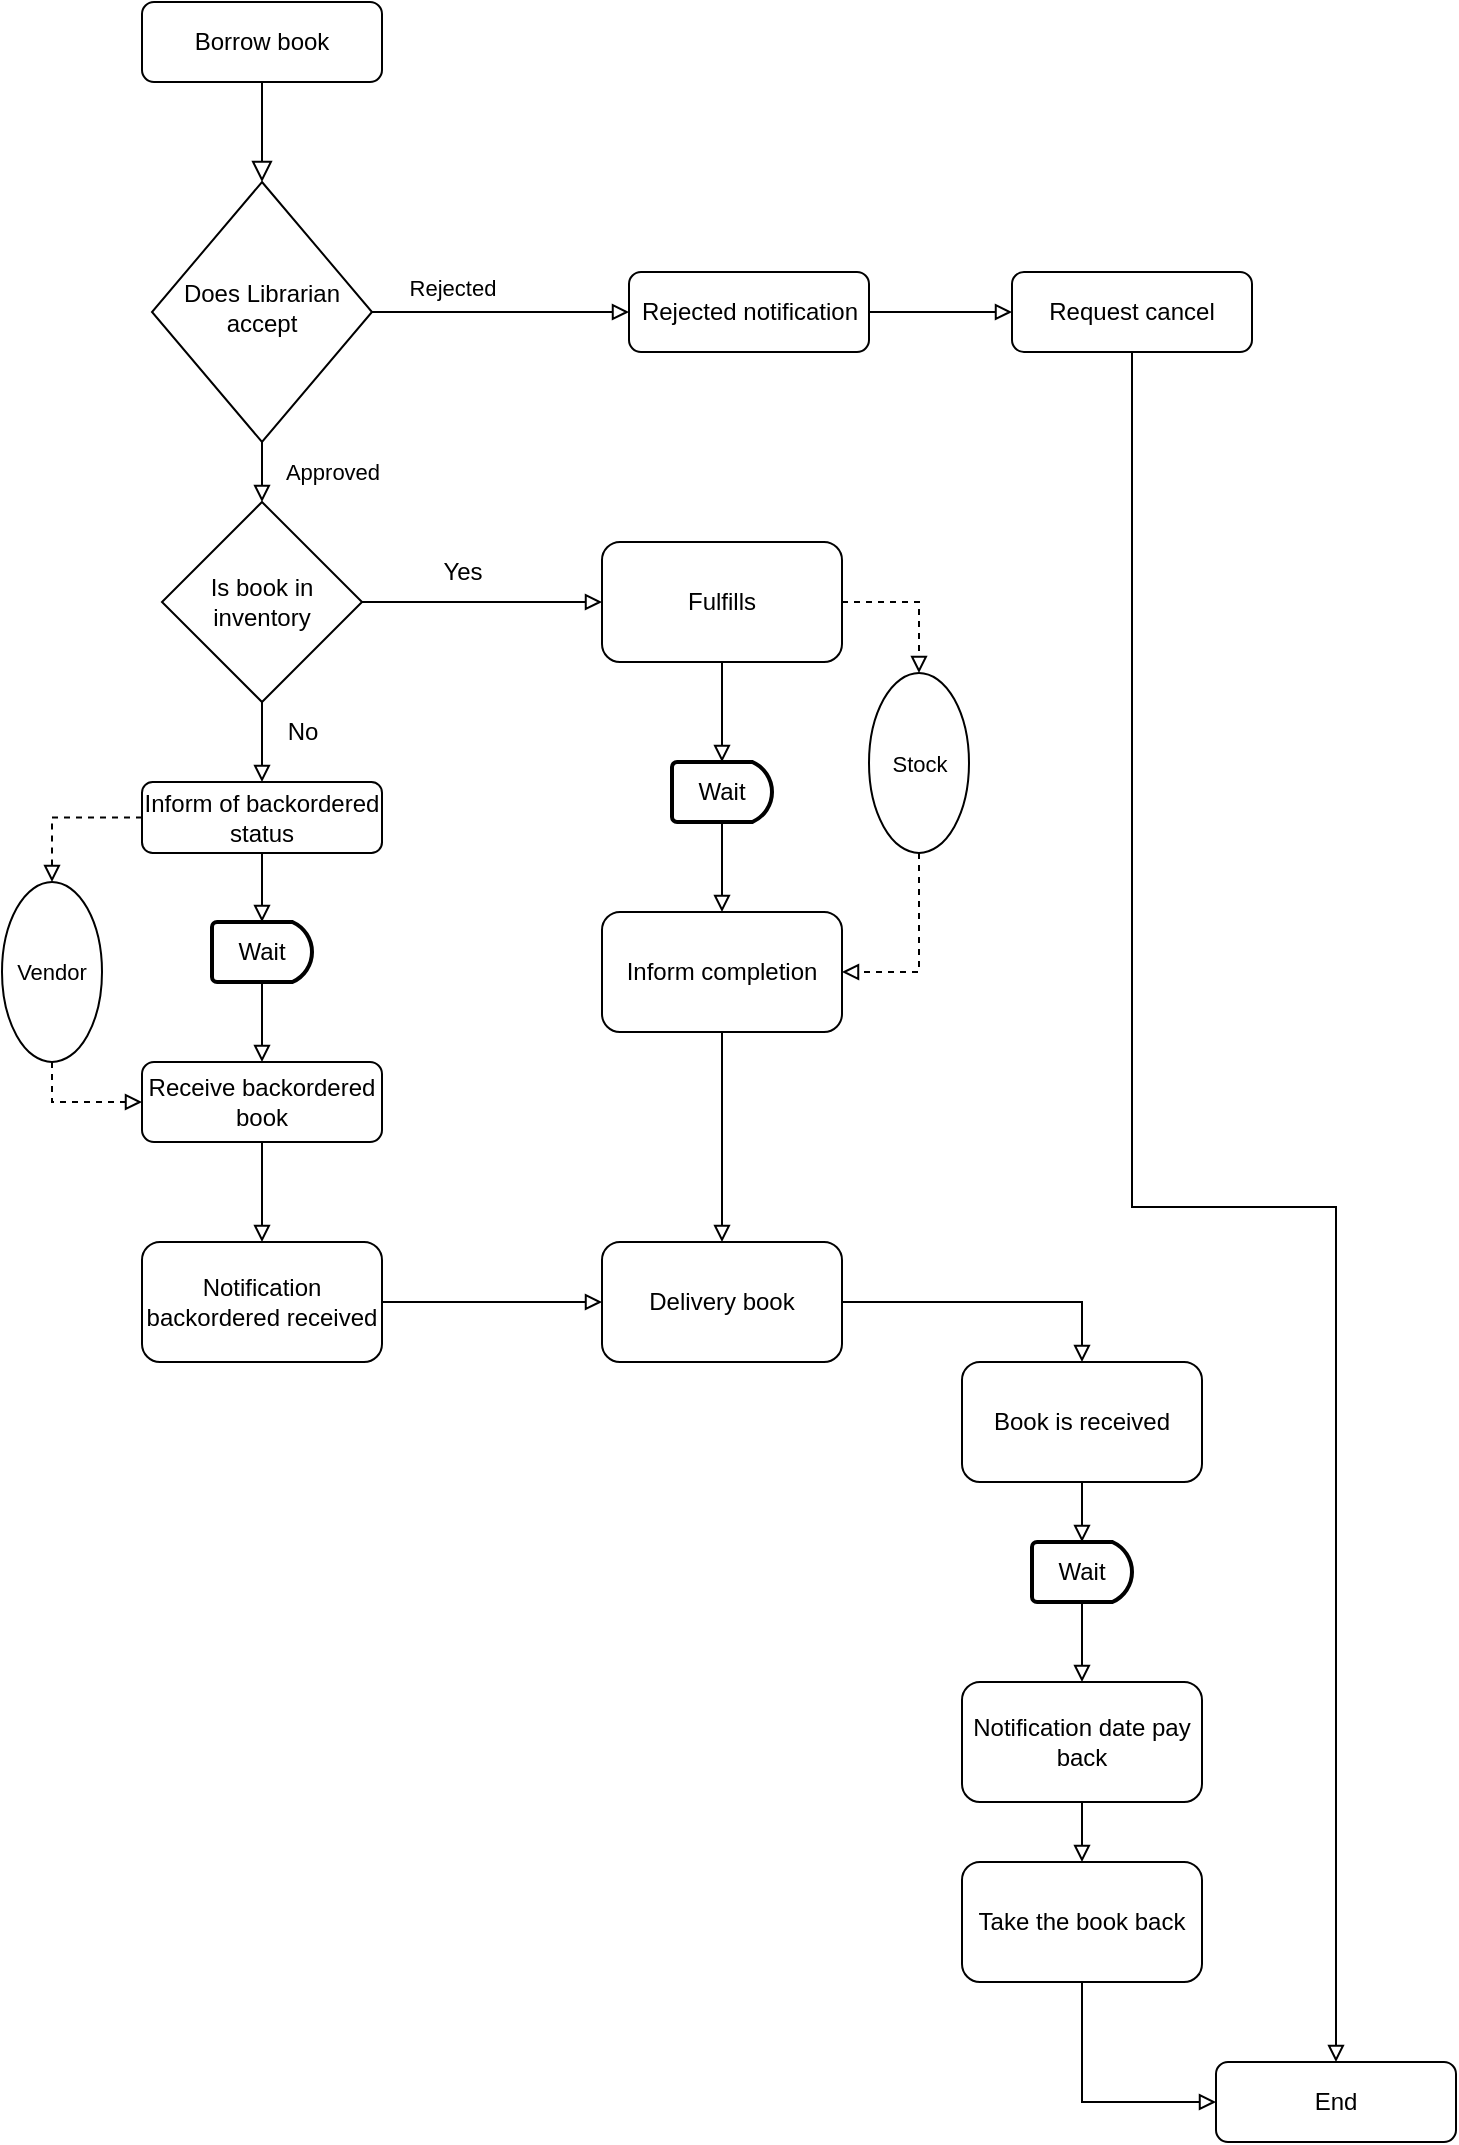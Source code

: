 <mxfile version="20.6.0" type="github">
  <diagram id="C5RBs43oDa-KdzZeNtuy" name="Page-1">
    <mxGraphModel dx="1117" dy="611" grid="1" gridSize="10" guides="1" tooltips="1" connect="1" arrows="1" fold="1" page="1" pageScale="1" pageWidth="827" pageHeight="1169" math="0" shadow="0">
      <root>
        <mxCell id="WIyWlLk6GJQsqaUBKTNV-0" />
        <mxCell id="WIyWlLk6GJQsqaUBKTNV-1" parent="WIyWlLk6GJQsqaUBKTNV-0" />
        <mxCell id="7vyjgsjqata19QfuYp4s-27" value="" style="rounded=0;html=1;jettySize=auto;orthogonalLoop=1;fontSize=11;endArrow=block;endFill=0;endSize=8;strokeWidth=1;shadow=0;labelBackgroundColor=none;edgeStyle=orthogonalEdgeStyle;" parent="WIyWlLk6GJQsqaUBKTNV-1" source="7vyjgsjqata19QfuYp4s-28" target="7vyjgsjqata19QfuYp4s-31" edge="1">
          <mxGeometry relative="1" as="geometry" />
        </mxCell>
        <mxCell id="7vyjgsjqata19QfuYp4s-28" value="Borrow book" style="rounded=1;whiteSpace=wrap;html=1;fontSize=12;glass=0;strokeWidth=1;shadow=0;" parent="WIyWlLk6GJQsqaUBKTNV-1" vertex="1">
          <mxGeometry x="170" y="90" width="120" height="40" as="geometry" />
        </mxCell>
        <mxCell id="7vyjgsjqata19QfuYp4s-29" value="" style="edgeStyle=orthogonalEdgeStyle;shape=connector;rounded=0;orthogonalLoop=1;jettySize=auto;html=1;labelBackgroundColor=default;strokeColor=default;strokeWidth=1;fontFamily=Helvetica;fontSize=11;fontColor=default;endArrow=block;endFill=0;entryX=0;entryY=0.5;entryDx=0;entryDy=0;" parent="WIyWlLk6GJQsqaUBKTNV-1" source="7vyjgsjqata19QfuYp4s-31" target="7vyjgsjqata19QfuYp4s-40" edge="1">
          <mxGeometry relative="1" as="geometry">
            <mxPoint x="350" y="245" as="targetPoint" />
          </mxGeometry>
        </mxCell>
        <mxCell id="7vyjgsjqata19QfuYp4s-69" style="edgeStyle=orthogonalEdgeStyle;rounded=0;orthogonalLoop=1;jettySize=auto;html=1;entryX=0.5;entryY=0;entryDx=0;entryDy=0;entryPerimeter=0;endArrow=block;endFill=0;" parent="WIyWlLk6GJQsqaUBKTNV-1" source="7vyjgsjqata19QfuYp4s-31" target="7vyjgsjqata19QfuYp4s-54" edge="1">
          <mxGeometry relative="1" as="geometry" />
        </mxCell>
        <mxCell id="7vyjgsjqata19QfuYp4s-31" value="Does Librarian accept" style="rhombus;whiteSpace=wrap;html=1;shadow=0;fontFamily=Helvetica;fontSize=12;align=center;strokeWidth=1;spacing=6;spacingTop=-4;" parent="WIyWlLk6GJQsqaUBKTNV-1" vertex="1">
          <mxGeometry x="175" y="180" width="110" height="130" as="geometry" />
        </mxCell>
        <mxCell id="7vyjgsjqata19QfuYp4s-68" style="edgeStyle=orthogonalEdgeStyle;rounded=0;orthogonalLoop=1;jettySize=auto;html=1;entryX=0;entryY=0.5;entryDx=0;entryDy=0;endArrow=block;endFill=0;" parent="WIyWlLk6GJQsqaUBKTNV-1" source="7vyjgsjqata19QfuYp4s-40" target="7vyjgsjqata19QfuYp4s-42" edge="1">
          <mxGeometry relative="1" as="geometry" />
        </mxCell>
        <mxCell id="7vyjgsjqata19QfuYp4s-40" value="Rejected notification" style="rounded=1;whiteSpace=wrap;html=1;fontSize=12;glass=0;strokeWidth=1;shadow=0;" parent="WIyWlLk6GJQsqaUBKTNV-1" vertex="1">
          <mxGeometry x="413.5" y="225" width="120" height="40" as="geometry" />
        </mxCell>
        <mxCell id="7vyjgsjqata19QfuYp4s-41" value="" style="edgeStyle=orthogonalEdgeStyle;shape=connector;rounded=0;orthogonalLoop=1;jettySize=auto;html=1;labelBackgroundColor=default;strokeColor=default;strokeWidth=1;fontFamily=Helvetica;fontSize=11;fontColor=default;endArrow=block;endFill=0;entryX=0.5;entryY=0;entryDx=0;entryDy=0;" parent="WIyWlLk6GJQsqaUBKTNV-1" source="7vyjgsjqata19QfuYp4s-42" target="7vyjgsjqata19QfuYp4s-45" edge="1">
          <mxGeometry relative="1" as="geometry">
            <mxPoint x="665" y="530" as="targetPoint" />
          </mxGeometry>
        </mxCell>
        <mxCell id="7vyjgsjqata19QfuYp4s-42" value="Request cancel" style="rounded=1;whiteSpace=wrap;html=1;fontSize=12;glass=0;strokeWidth=1;shadow=0;" parent="WIyWlLk6GJQsqaUBKTNV-1" vertex="1">
          <mxGeometry x="605" y="225" width="120" height="40" as="geometry" />
        </mxCell>
        <mxCell id="7vyjgsjqata19QfuYp4s-45" value="End" style="rounded=1;whiteSpace=wrap;html=1;fontSize=12;glass=0;strokeWidth=1;shadow=0;" parent="WIyWlLk6GJQsqaUBKTNV-1" vertex="1">
          <mxGeometry x="707" y="1120" width="120" height="40" as="geometry" />
        </mxCell>
        <mxCell id="7vyjgsjqata19QfuYp4s-48" value="Rejected" style="text;html=1;align=center;verticalAlign=middle;resizable=0;points=[];autosize=1;strokeColor=none;fillColor=none;fontSize=11;fontFamily=Helvetica;fontColor=default;" parent="WIyWlLk6GJQsqaUBKTNV-1" vertex="1">
          <mxGeometry x="290" y="218" width="70" height="30" as="geometry" />
        </mxCell>
        <mxCell id="7vyjgsjqata19QfuYp4s-49" value="Approved" style="text;html=1;align=center;verticalAlign=middle;resizable=0;points=[];autosize=1;strokeColor=none;fillColor=none;fontSize=11;fontFamily=Helvetica;fontColor=default;" parent="WIyWlLk6GJQsqaUBKTNV-1" vertex="1">
          <mxGeometry x="230" y="310" width="70" height="30" as="geometry" />
        </mxCell>
        <mxCell id="M3PrD7Hc3WXVOjsDAMgX-13" style="edgeStyle=orthogonalEdgeStyle;rounded=0;orthogonalLoop=1;jettySize=auto;html=1;entryX=1;entryY=0.5;entryDx=0;entryDy=0;dashed=1;endArrow=block;endFill=0;exitX=0.5;exitY=1;exitDx=0;exitDy=0;exitPerimeter=0;" edge="1" parent="WIyWlLk6GJQsqaUBKTNV-1" source="7vyjgsjqata19QfuYp4s-51" target="7vyjgsjqata19QfuYp4s-66">
          <mxGeometry relative="1" as="geometry" />
        </mxCell>
        <mxCell id="7vyjgsjqata19QfuYp4s-51" value="Stock" style="strokeWidth=1;html=1;shape=mxgraph.flowchart.start_2;whiteSpace=wrap;fontFamily=Helvetica;fontSize=11;fontColor=default;" parent="WIyWlLk6GJQsqaUBKTNV-1" vertex="1">
          <mxGeometry x="533.5" y="425.5" width="50" height="90" as="geometry" />
        </mxCell>
        <mxCell id="7vyjgsjqata19QfuYp4s-70" style="edgeStyle=orthogonalEdgeStyle;rounded=0;orthogonalLoop=1;jettySize=auto;html=1;entryX=0.5;entryY=0;entryDx=0;entryDy=0;endArrow=block;endFill=0;" parent="WIyWlLk6GJQsqaUBKTNV-1" source="7vyjgsjqata19QfuYp4s-54" target="7vyjgsjqata19QfuYp4s-55" edge="1">
          <mxGeometry relative="1" as="geometry" />
        </mxCell>
        <mxCell id="7vyjgsjqata19QfuYp4s-71" style="edgeStyle=orthogonalEdgeStyle;rounded=0;orthogonalLoop=1;jettySize=auto;html=1;entryX=0;entryY=0.5;entryDx=0;entryDy=0;endArrow=block;endFill=0;" parent="WIyWlLk6GJQsqaUBKTNV-1" source="7vyjgsjqata19QfuYp4s-54" target="M3PrD7Hc3WXVOjsDAMgX-0" edge="1">
          <mxGeometry relative="1" as="geometry" />
        </mxCell>
        <mxCell id="7vyjgsjqata19QfuYp4s-54" value="Is book in inventory" style="strokeWidth=1;html=1;shape=mxgraph.flowchart.decision;whiteSpace=wrap;" parent="WIyWlLk6GJQsqaUBKTNV-1" vertex="1">
          <mxGeometry x="180" y="340" width="100" height="100" as="geometry" />
        </mxCell>
        <mxCell id="7vyjgsjqata19QfuYp4s-72" style="edgeStyle=orthogonalEdgeStyle;rounded=0;orthogonalLoop=1;jettySize=auto;html=1;entryX=0.5;entryY=0;entryDx=0;entryDy=0;entryPerimeter=0;endArrow=block;endFill=0;" parent="WIyWlLk6GJQsqaUBKTNV-1" source="7vyjgsjqata19QfuYp4s-55" target="7vyjgsjqata19QfuYp4s-58" edge="1">
          <mxGeometry relative="1" as="geometry" />
        </mxCell>
        <mxCell id="M3PrD7Hc3WXVOjsDAMgX-15" style="edgeStyle=orthogonalEdgeStyle;rounded=0;orthogonalLoop=1;jettySize=auto;html=1;entryX=0.5;entryY=0;entryDx=0;entryDy=0;entryPerimeter=0;dashed=1;endArrow=block;endFill=0;" edge="1" parent="WIyWlLk6GJQsqaUBKTNV-1" source="7vyjgsjqata19QfuYp4s-55" target="M3PrD7Hc3WXVOjsDAMgX-14">
          <mxGeometry relative="1" as="geometry" />
        </mxCell>
        <mxCell id="7vyjgsjqata19QfuYp4s-55" value="Inform of backordered status" style="rounded=1;whiteSpace=wrap;html=1;" parent="WIyWlLk6GJQsqaUBKTNV-1" vertex="1">
          <mxGeometry x="170" y="480" width="120" height="35.5" as="geometry" />
        </mxCell>
        <mxCell id="7vyjgsjqata19QfuYp4s-74" value="" style="edgeStyle=orthogonalEdgeStyle;rounded=0;orthogonalLoop=1;jettySize=auto;html=1;endArrow=block;endFill=0;" parent="WIyWlLk6GJQsqaUBKTNV-1" source="7vyjgsjqata19QfuYp4s-56" target="7vyjgsjqata19QfuYp4s-59" edge="1">
          <mxGeometry relative="1" as="geometry" />
        </mxCell>
        <mxCell id="7vyjgsjqata19QfuYp4s-56" value="Receive backordered book" style="rounded=1;whiteSpace=wrap;html=1;" parent="WIyWlLk6GJQsqaUBKTNV-1" vertex="1">
          <mxGeometry x="170" y="620" width="120" height="40" as="geometry" />
        </mxCell>
        <mxCell id="7vyjgsjqata19QfuYp4s-57" value="No" style="text;html=1;align=center;verticalAlign=middle;resizable=0;points=[];autosize=1;strokeColor=none;fillColor=none;" parent="WIyWlLk6GJQsqaUBKTNV-1" vertex="1">
          <mxGeometry x="230" y="440" width="40" height="30" as="geometry" />
        </mxCell>
        <mxCell id="7vyjgsjqata19QfuYp4s-73" value="" style="edgeStyle=orthogonalEdgeStyle;rounded=0;orthogonalLoop=1;jettySize=auto;html=1;endArrow=block;endFill=0;" parent="WIyWlLk6GJQsqaUBKTNV-1" source="7vyjgsjqata19QfuYp4s-58" target="7vyjgsjqata19QfuYp4s-56" edge="1">
          <mxGeometry relative="1" as="geometry" />
        </mxCell>
        <mxCell id="7vyjgsjqata19QfuYp4s-58" value="Wait" style="strokeWidth=2;html=1;shape=mxgraph.flowchart.delay;whiteSpace=wrap;" parent="WIyWlLk6GJQsqaUBKTNV-1" vertex="1">
          <mxGeometry x="205" y="550" width="50" height="30" as="geometry" />
        </mxCell>
        <mxCell id="7vyjgsjqata19QfuYp4s-76" style="edgeStyle=orthogonalEdgeStyle;rounded=0;orthogonalLoop=1;jettySize=auto;html=1;entryX=0;entryY=0.5;entryDx=0;entryDy=0;endArrow=block;endFill=0;" parent="WIyWlLk6GJQsqaUBKTNV-1" source="7vyjgsjqata19QfuYp4s-59" target="7vyjgsjqata19QfuYp4s-60" edge="1">
          <mxGeometry relative="1" as="geometry" />
        </mxCell>
        <mxCell id="7vyjgsjqata19QfuYp4s-59" value="Notification backordered received" style="rounded=1;whiteSpace=wrap;html=1;" parent="WIyWlLk6GJQsqaUBKTNV-1" vertex="1">
          <mxGeometry x="170" y="710" width="120" height="60" as="geometry" />
        </mxCell>
        <mxCell id="7vyjgsjqata19QfuYp4s-77" style="edgeStyle=orthogonalEdgeStyle;rounded=0;orthogonalLoop=1;jettySize=auto;html=1;entryX=0.5;entryY=0;entryDx=0;entryDy=0;endArrow=block;endFill=0;" parent="WIyWlLk6GJQsqaUBKTNV-1" source="7vyjgsjqata19QfuYp4s-60" target="7vyjgsjqata19QfuYp4s-61" edge="1">
          <mxGeometry relative="1" as="geometry" />
        </mxCell>
        <mxCell id="7vyjgsjqata19QfuYp4s-60" value="Delivery book" style="rounded=1;whiteSpace=wrap;html=1;" parent="WIyWlLk6GJQsqaUBKTNV-1" vertex="1">
          <mxGeometry x="400" y="710" width="120" height="60" as="geometry" />
        </mxCell>
        <mxCell id="7vyjgsjqata19QfuYp4s-78" style="edgeStyle=orthogonalEdgeStyle;rounded=0;orthogonalLoop=1;jettySize=auto;html=1;entryX=0.5;entryY=0;entryDx=0;entryDy=0;entryPerimeter=0;endArrow=block;endFill=0;" parent="WIyWlLk6GJQsqaUBKTNV-1" source="7vyjgsjqata19QfuYp4s-61" target="7vyjgsjqata19QfuYp4s-62" edge="1">
          <mxGeometry relative="1" as="geometry" />
        </mxCell>
        <mxCell id="7vyjgsjqata19QfuYp4s-61" value="Book is received" style="rounded=1;whiteSpace=wrap;html=1;" parent="WIyWlLk6GJQsqaUBKTNV-1" vertex="1">
          <mxGeometry x="580" y="770" width="120" height="60" as="geometry" />
        </mxCell>
        <mxCell id="7vyjgsjqata19QfuYp4s-79" style="edgeStyle=orthogonalEdgeStyle;rounded=0;orthogonalLoop=1;jettySize=auto;html=1;entryX=0.5;entryY=0;entryDx=0;entryDy=0;endArrow=block;endFill=0;" parent="WIyWlLk6GJQsqaUBKTNV-1" source="7vyjgsjqata19QfuYp4s-62" target="7vyjgsjqata19QfuYp4s-63" edge="1">
          <mxGeometry relative="1" as="geometry" />
        </mxCell>
        <mxCell id="7vyjgsjqata19QfuYp4s-62" value="Wait" style="strokeWidth=2;html=1;shape=mxgraph.flowchart.delay;whiteSpace=wrap;" parent="WIyWlLk6GJQsqaUBKTNV-1" vertex="1">
          <mxGeometry x="615" y="860" width="50" height="30" as="geometry" />
        </mxCell>
        <mxCell id="7vyjgsjqata19QfuYp4s-80" style="edgeStyle=orthogonalEdgeStyle;rounded=0;orthogonalLoop=1;jettySize=auto;html=1;entryX=0.5;entryY=0;entryDx=0;entryDy=0;endArrow=block;endFill=0;" parent="WIyWlLk6GJQsqaUBKTNV-1" source="7vyjgsjqata19QfuYp4s-63" target="7vyjgsjqata19QfuYp4s-64" edge="1">
          <mxGeometry relative="1" as="geometry" />
        </mxCell>
        <mxCell id="7vyjgsjqata19QfuYp4s-63" value="Notification date pay back" style="rounded=1;whiteSpace=wrap;html=1;" parent="WIyWlLk6GJQsqaUBKTNV-1" vertex="1">
          <mxGeometry x="580" y="930" width="120" height="60" as="geometry" />
        </mxCell>
        <mxCell id="7vyjgsjqata19QfuYp4s-81" style="edgeStyle=orthogonalEdgeStyle;rounded=0;orthogonalLoop=1;jettySize=auto;html=1;entryX=0;entryY=0.5;entryDx=0;entryDy=0;exitX=0.5;exitY=1;exitDx=0;exitDy=0;endArrow=block;endFill=0;" parent="WIyWlLk6GJQsqaUBKTNV-1" source="7vyjgsjqata19QfuYp4s-64" target="7vyjgsjqata19QfuYp4s-45" edge="1">
          <mxGeometry relative="1" as="geometry" />
        </mxCell>
        <mxCell id="7vyjgsjqata19QfuYp4s-64" value="Take the book back" style="rounded=1;whiteSpace=wrap;html=1;" parent="WIyWlLk6GJQsqaUBKTNV-1" vertex="1">
          <mxGeometry x="580" y="1020" width="120" height="60" as="geometry" />
        </mxCell>
        <mxCell id="7vyjgsjqata19QfuYp4s-65" value="Yes" style="text;html=1;align=center;verticalAlign=middle;resizable=0;points=[];autosize=1;strokeColor=none;fillColor=none;" parent="WIyWlLk6GJQsqaUBKTNV-1" vertex="1">
          <mxGeometry x="310" y="360" width="40" height="30" as="geometry" />
        </mxCell>
        <mxCell id="7vyjgsjqata19QfuYp4s-75" style="edgeStyle=orthogonalEdgeStyle;rounded=0;orthogonalLoop=1;jettySize=auto;html=1;entryX=0.5;entryY=0;entryDx=0;entryDy=0;endArrow=block;endFill=0;" parent="WIyWlLk6GJQsqaUBKTNV-1" source="7vyjgsjqata19QfuYp4s-66" target="7vyjgsjqata19QfuYp4s-60" edge="1">
          <mxGeometry relative="1" as="geometry" />
        </mxCell>
        <mxCell id="7vyjgsjqata19QfuYp4s-66" value="Inform completion" style="rounded=1;whiteSpace=wrap;html=1;" parent="WIyWlLk6GJQsqaUBKTNV-1" vertex="1">
          <mxGeometry x="400" y="545" width="120" height="60" as="geometry" />
        </mxCell>
        <mxCell id="M3PrD7Hc3WXVOjsDAMgX-10" style="edgeStyle=orthogonalEdgeStyle;rounded=0;orthogonalLoop=1;jettySize=auto;html=1;entryX=0.5;entryY=0;entryDx=0;entryDy=0;entryPerimeter=0;endArrow=block;endFill=0;" edge="1" parent="WIyWlLk6GJQsqaUBKTNV-1" source="M3PrD7Hc3WXVOjsDAMgX-0" target="M3PrD7Hc3WXVOjsDAMgX-9">
          <mxGeometry relative="1" as="geometry" />
        </mxCell>
        <mxCell id="M3PrD7Hc3WXVOjsDAMgX-12" style="edgeStyle=orthogonalEdgeStyle;rounded=0;orthogonalLoop=1;jettySize=auto;html=1;entryX=0.5;entryY=0;entryDx=0;entryDy=0;entryPerimeter=0;endArrow=block;endFill=0;dashed=1;" edge="1" parent="WIyWlLk6GJQsqaUBKTNV-1" source="M3PrD7Hc3WXVOjsDAMgX-0" target="7vyjgsjqata19QfuYp4s-51">
          <mxGeometry relative="1" as="geometry" />
        </mxCell>
        <mxCell id="M3PrD7Hc3WXVOjsDAMgX-0" value="Fulfills" style="rounded=1;whiteSpace=wrap;html=1;" vertex="1" parent="WIyWlLk6GJQsqaUBKTNV-1">
          <mxGeometry x="400" y="360" width="120" height="60" as="geometry" />
        </mxCell>
        <mxCell id="M3PrD7Hc3WXVOjsDAMgX-11" style="edgeStyle=orthogonalEdgeStyle;rounded=0;orthogonalLoop=1;jettySize=auto;html=1;entryX=0.5;entryY=0;entryDx=0;entryDy=0;endArrow=block;endFill=0;" edge="1" parent="WIyWlLk6GJQsqaUBKTNV-1" source="M3PrD7Hc3WXVOjsDAMgX-9" target="7vyjgsjqata19QfuYp4s-66">
          <mxGeometry relative="1" as="geometry" />
        </mxCell>
        <mxCell id="M3PrD7Hc3WXVOjsDAMgX-9" value="Wait" style="strokeWidth=2;html=1;shape=mxgraph.flowchart.delay;whiteSpace=wrap;" vertex="1" parent="WIyWlLk6GJQsqaUBKTNV-1">
          <mxGeometry x="435" y="470" width="50" height="30" as="geometry" />
        </mxCell>
        <mxCell id="M3PrD7Hc3WXVOjsDAMgX-16" style="edgeStyle=orthogonalEdgeStyle;rounded=0;orthogonalLoop=1;jettySize=auto;html=1;entryX=0;entryY=0.5;entryDx=0;entryDy=0;dashed=1;endArrow=block;endFill=0;exitX=0.5;exitY=1;exitDx=0;exitDy=0;exitPerimeter=0;" edge="1" parent="WIyWlLk6GJQsqaUBKTNV-1" source="M3PrD7Hc3WXVOjsDAMgX-14" target="7vyjgsjqata19QfuYp4s-56">
          <mxGeometry relative="1" as="geometry" />
        </mxCell>
        <mxCell id="M3PrD7Hc3WXVOjsDAMgX-14" value="Vendor" style="strokeWidth=1;html=1;shape=mxgraph.flowchart.start_2;whiteSpace=wrap;fontFamily=Helvetica;fontSize=11;fontColor=default;" vertex="1" parent="WIyWlLk6GJQsqaUBKTNV-1">
          <mxGeometry x="100" y="530" width="50" height="90" as="geometry" />
        </mxCell>
      </root>
    </mxGraphModel>
  </diagram>
</mxfile>
